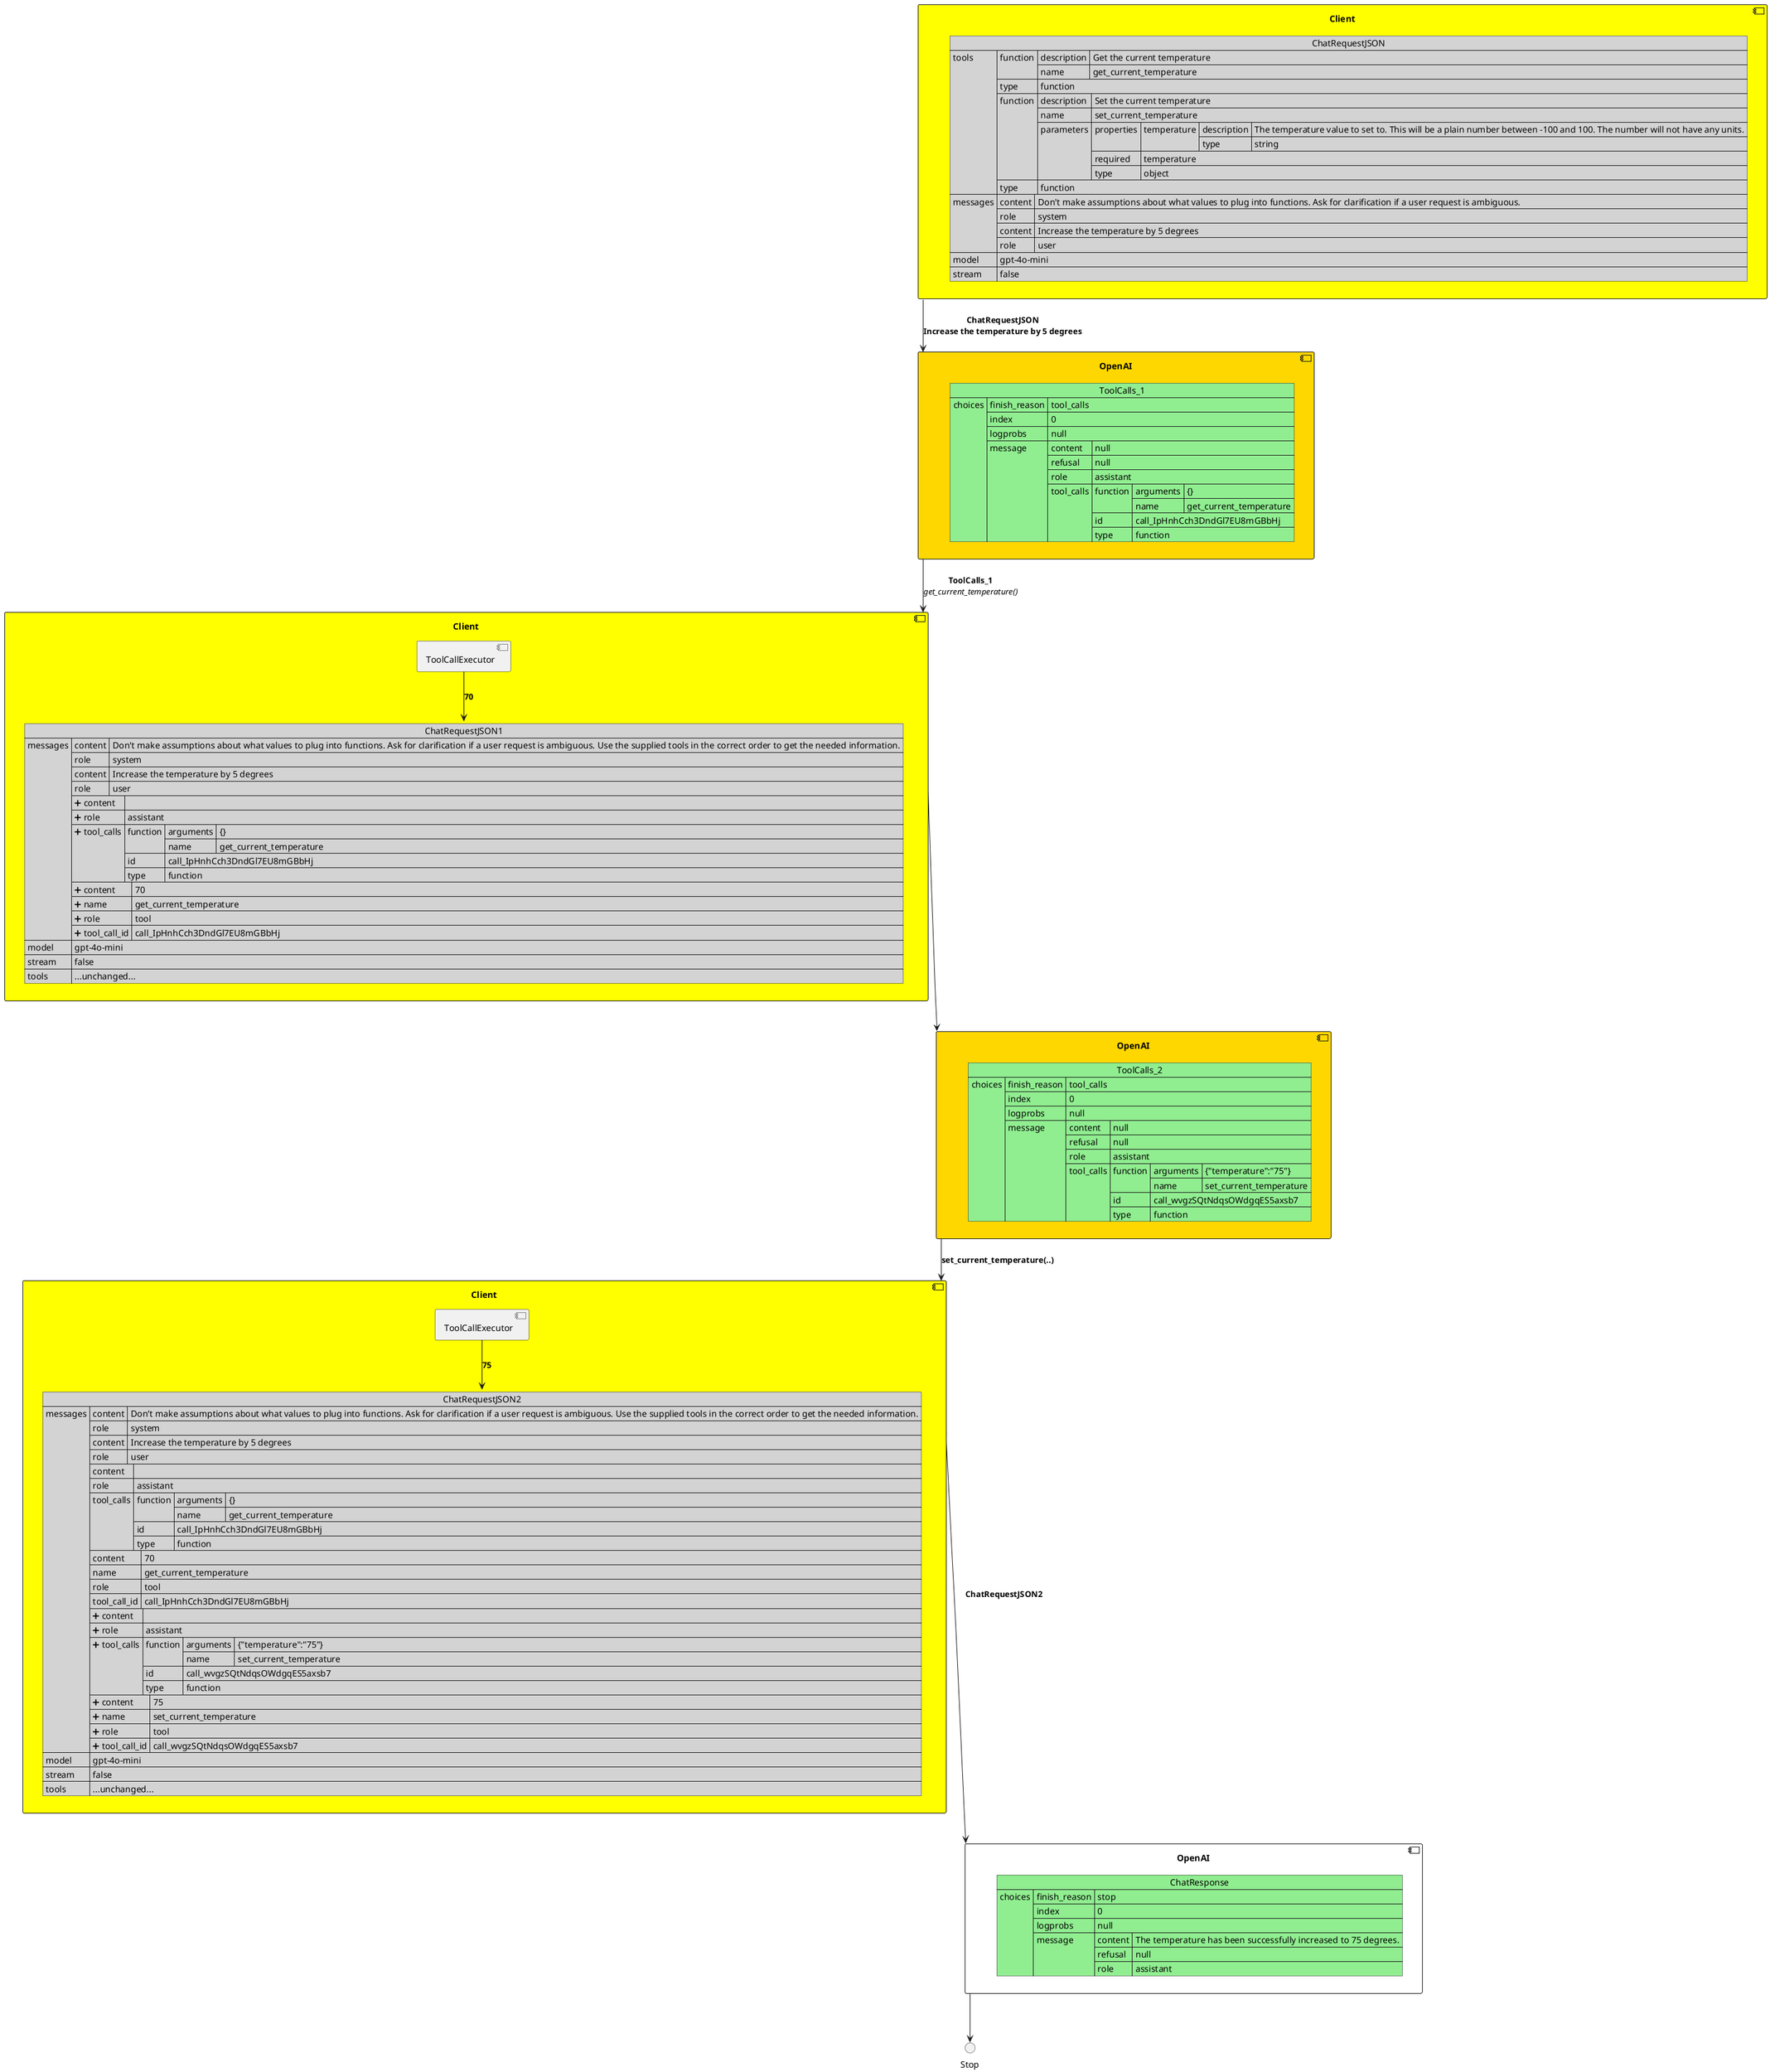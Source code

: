 @startuml

'Initial chat-response
'Tool call asking for get_current_temperature()
component "OpenAI" as OAI_Req_1 #Gold {
    json ToolCalls_1 #lightgreen {
        "choices": [
            {
            "finish_reason": "tool_calls",
            "index": 0,
            "logprobs": null,
            "message": {
                "content": null,
                "refusal": null,
                "role": "assistant",
                "tool_calls": [
                {
                    "function": {
                    "arguments": "{}",
                    "name": "get_current_temperature"
                    },
                    "id": "call_IpHnhCch3DndGl7EU8mGBbHj",
                    "type": "function"
                }
                ]
            }
            }
        ]
    }
}

component "Client" as Client_0 #yellow {
    json ChatRequestJSON #lightgray {        
        "tools" : [
                    {
                        "function": {
                            "description": "Get the current temperature",
                            "name": "get_current_temperature"
                        },
                        "type": "function"
                    },
                    {
                    "function": {
                        "description": "Set the current temperature",
                        "name": "set_current_temperature",
                        "parameters": {
                        "properties": {
                            "temperature": {
                            "description": "The temperature value to set to. This will be a plain number between -100 and 100. The number will not have any units.",
                            "type": "string"
                            }
                        },
                        "required": [
                            "temperature"
                        ],
                        "type": "object"
                        }
                    },
                    "type": "function"
                    }  
        ],
        "messages": [
            {
                "content": "Don't make assumptions about what values to plug into functions. Ask for clarification if a user request is ambiguous.",
                "role": "system"
            },
            {
                "content": "Increase the temperature by 5 degrees",
                "role": "user"
            }
        ],
        "model": "gpt-4o-mini",
        "stream": false    
    }
}

Client_0 --> OAI_Req_1 : **ChatRequestJSON**\n**Increase the temperature by 5 degrees**

' Respond to tool_call - get_current_temperature()
component "Client" as Client_1 #Yellow {
    component "ToolCallExecutor" as ToolCallExecutor_1
    json ChatRequestJSON1 #lightgrey {
        "messages": [
            {
            "content": "Don't make assumptions about what values to plug into functions. Ask for clarification if a user request is ambiguous. Use the supplied tools in the correct order to get the needed information.",
            "role": "system"
            },
            {
            "content": "Increase the temperature by 5 degrees",
            "role": "user"
            },
            {
            "➕ content": "",
            "➕ role": "assistant",
            "➕ tool_calls": [
                {
                "function": {
                    "arguments": "{}",
                    "name": "get_current_temperature"
                },
                "id": "call_IpHnhCch3DndGl7EU8mGBbHj",
                "type": "function"
                }
            ]
            },
            {
            "➕ content": "70",
            "➕ name": "get_current_temperature",
            "➕ role": "tool",
            "➕ tool_call_id": "call_IpHnhCch3DndGl7EU8mGBbHj"
            }
        ],
        "model": "gpt-4o-mini",
        "stream": false,
        "tools": "...unchanged..."
    }

    ToolCallExecutor_1 --> ChatRequestJSON1 : **70**
}

OAI_Req_1 --> Client_1 : **ToolCalls_1**\n//get_current_temperature()//

'Followup chat-response
'Tool call asking for set_temperature(xx)
component "OpenAI" as OAI_Req_2 #Gold {
    json ToolCalls_2 #lightgreen {
        "choices": [
            {
            "finish_reason": "tool_calls",
            "index": 0,
            "logprobs": null,
            "message": {
                "content": null,
                "refusal": null,
                "role": "assistant",
                "tool_calls": [
                    {
                        "function": {
                        "arguments": "{\"temperature\":\"75\"}",
                        "name": "set_current_temperature"
                        },
                        "id": "call_wvgzSQtNdqsOWdgqES5axsb7",
                        "type": "function"
                    }
                ]                
                }
            }
        ]
    }
}

Client_1 ---> OAI_Req_2

' Respond to tool_call - set_current_temperature()
component "Client" as Client_3 #Yellow {
    component "ToolCallExecutor" as ToolCallExecutor_2
    json ChatRequestJSON2 #lightgrey {
        "messages": [
            {
            "content": "Don't make assumptions about what values to plug into functions. Ask for clarification if a user request is ambiguous. Use the supplied tools in the correct order to get the needed information.",
            "role": "system"
            },
            {
            "content": "Increase the temperature by 5 degrees",
            "role": "user"
            },
            {
            "content": "",
            "role": "assistant",
            "tool_calls": [
                {
                "function": {
                    "arguments": "{}",
                    "name": "get_current_temperature"
                },
                "id": "call_IpHnhCch3DndGl7EU8mGBbHj",
                "type": "function"
                }
            ]
            },
            {
            "content": "70",
            "name": "get_current_temperature",
            "role": "tool",
            "tool_call_id": "call_IpHnhCch3DndGl7EU8mGBbHj"
            },
            {
            "➕ content": "",
            "➕ role": "assistant",
            "➕ tool_calls": [
                {
                "function": {
                    "arguments": "{\"temperature\":\"75\"}",
                    "name": "set_current_temperature"
                },
                "id": "call_wvgzSQtNdqsOWdgqES5axsb7",
                "type": "function"
                }
            ]
            },
            {
            "➕ content": "75",
            "➕ name": "set_current_temperature",
            "➕ role": "tool",
            "➕ tool_call_id": "call_wvgzSQtNdqsOWdgqES5axsb7"
            }
        ],
        "model": "gpt-4o-mini",
        "stream": false,
        "tools": "...unchanged..."
    }

    ToolCallExecutor_2 --> ChatRequestJSON2 : **75**
}

' Respond with set_current_temperature(..)
OAI_Req_2 --> Client_3 : **set_current_temperature(..)**

component "OpenAI" as OAI_Req_3 {
    json ChatResponse #lightgreen {
        "choices": [
            {
            "finish_reason": "stop",
            "index": 0,
            "logprobs": null,
            "message": {
                "content": "The temperature has been successfully increased to 75 degrees.",
                "refusal": null,
                "role": "assistant"
            }
            }
        ]
    }
}

Client_3 ---> OAI_Req_3 : **ChatRequestJSON2**

OAI_Req_3 --> Stop

@enduml